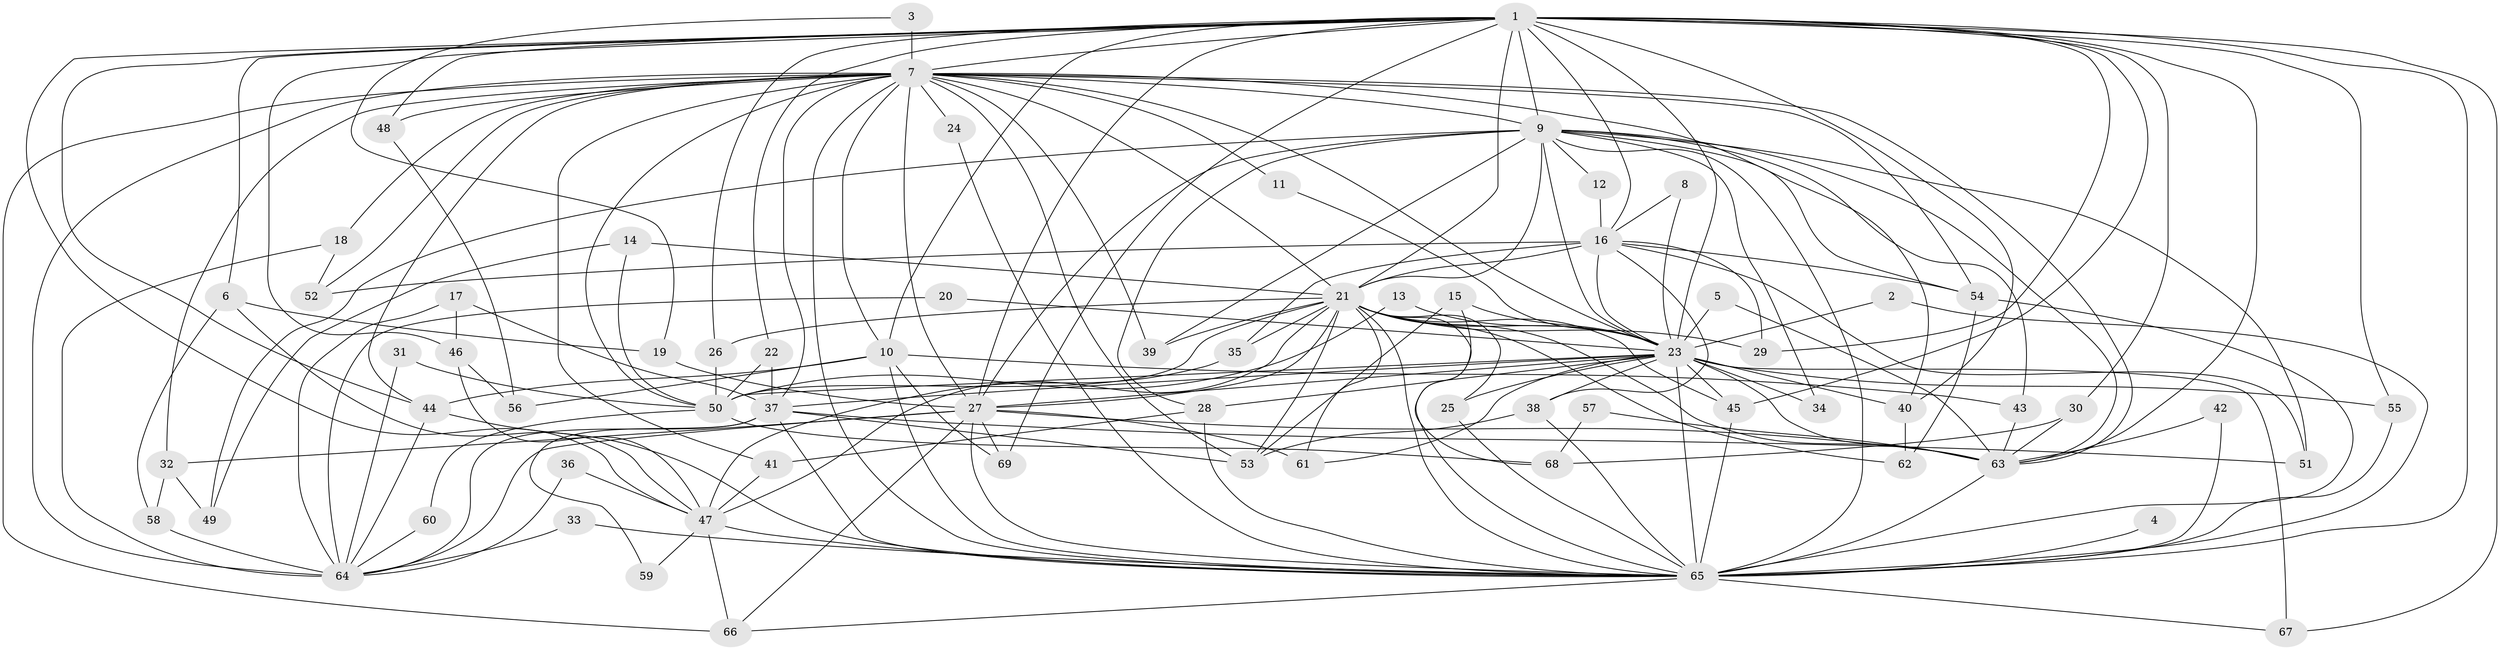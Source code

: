 // original degree distribution, {26: 0.007246376811594203, 33: 0.007246376811594203, 22: 0.007246376811594203, 17: 0.007246376811594203, 19: 0.007246376811594203, 36: 0.007246376811594203, 16: 0.007246376811594203, 13: 0.007246376811594203, 27: 0.007246376811594203, 23: 0.007246376811594203, 12: 0.007246376811594203, 11: 0.007246376811594203, 5: 0.021739130434782608, 6: 0.007246376811594203, 2: 0.5652173913043478, 15: 0.007246376811594203, 9: 0.007246376811594203, 4: 0.09420289855072464, 3: 0.2028985507246377, 10: 0.007246376811594203}
// Generated by graph-tools (version 1.1) at 2025/01/03/09/25 03:01:29]
// undirected, 69 vertices, 190 edges
graph export_dot {
graph [start="1"]
  node [color=gray90,style=filled];
  1;
  2;
  3;
  4;
  5;
  6;
  7;
  8;
  9;
  10;
  11;
  12;
  13;
  14;
  15;
  16;
  17;
  18;
  19;
  20;
  21;
  22;
  23;
  24;
  25;
  26;
  27;
  28;
  29;
  30;
  31;
  32;
  33;
  34;
  35;
  36;
  37;
  38;
  39;
  40;
  41;
  42;
  43;
  44;
  45;
  46;
  47;
  48;
  49;
  50;
  51;
  52;
  53;
  54;
  55;
  56;
  57;
  58;
  59;
  60;
  61;
  62;
  63;
  64;
  65;
  66;
  67;
  68;
  69;
  1 -- 6 [weight=2.0];
  1 -- 7 [weight=4.0];
  1 -- 9 [weight=2.0];
  1 -- 10 [weight=1.0];
  1 -- 16 [weight=1.0];
  1 -- 21 [weight=3.0];
  1 -- 22 [weight=1.0];
  1 -- 23 [weight=4.0];
  1 -- 26 [weight=1.0];
  1 -- 27 [weight=2.0];
  1 -- 29 [weight=1.0];
  1 -- 30 [weight=1.0];
  1 -- 40 [weight=1.0];
  1 -- 44 [weight=1.0];
  1 -- 45 [weight=1.0];
  1 -- 46 [weight=1.0];
  1 -- 47 [weight=1.0];
  1 -- 48 [weight=1.0];
  1 -- 55 [weight=1.0];
  1 -- 63 [weight=2.0];
  1 -- 65 [weight=4.0];
  1 -- 67 [weight=1.0];
  1 -- 69 [weight=1.0];
  2 -- 23 [weight=1.0];
  2 -- 65 [weight=1.0];
  3 -- 7 [weight=2.0];
  3 -- 19 [weight=1.0];
  4 -- 65 [weight=1.0];
  5 -- 23 [weight=1.0];
  5 -- 63 [weight=1.0];
  6 -- 19 [weight=1.0];
  6 -- 47 [weight=1.0];
  6 -- 58 [weight=1.0];
  7 -- 9 [weight=2.0];
  7 -- 10 [weight=1.0];
  7 -- 11 [weight=1.0];
  7 -- 18 [weight=1.0];
  7 -- 21 [weight=2.0];
  7 -- 23 [weight=2.0];
  7 -- 24 [weight=1.0];
  7 -- 27 [weight=2.0];
  7 -- 32 [weight=1.0];
  7 -- 37 [weight=1.0];
  7 -- 39 [weight=1.0];
  7 -- 40 [weight=1.0];
  7 -- 41 [weight=1.0];
  7 -- 44 [weight=1.0];
  7 -- 48 [weight=1.0];
  7 -- 50 [weight=2.0];
  7 -- 52 [weight=1.0];
  7 -- 53 [weight=1.0];
  7 -- 54 [weight=1.0];
  7 -- 63 [weight=2.0];
  7 -- 64 [weight=3.0];
  7 -- 65 [weight=2.0];
  7 -- 66 [weight=1.0];
  8 -- 16 [weight=1.0];
  8 -- 23 [weight=1.0];
  9 -- 12 [weight=1.0];
  9 -- 21 [weight=2.0];
  9 -- 23 [weight=1.0];
  9 -- 27 [weight=1.0];
  9 -- 28 [weight=1.0];
  9 -- 34 [weight=1.0];
  9 -- 39 [weight=1.0];
  9 -- 43 [weight=1.0];
  9 -- 49 [weight=2.0];
  9 -- 51 [weight=1.0];
  9 -- 54 [weight=1.0];
  9 -- 63 [weight=1.0];
  9 -- 65 [weight=2.0];
  10 -- 43 [weight=1.0];
  10 -- 44 [weight=1.0];
  10 -- 56 [weight=1.0];
  10 -- 65 [weight=1.0];
  10 -- 69 [weight=1.0];
  11 -- 23 [weight=1.0];
  12 -- 16 [weight=1.0];
  13 -- 23 [weight=1.0];
  13 -- 50 [weight=1.0];
  14 -- 21 [weight=1.0];
  14 -- 49 [weight=1.0];
  14 -- 50 [weight=1.0];
  15 -- 23 [weight=1.0];
  15 -- 53 [weight=1.0];
  15 -- 65 [weight=1.0];
  16 -- 21 [weight=1.0];
  16 -- 23 [weight=2.0];
  16 -- 29 [weight=1.0];
  16 -- 35 [weight=1.0];
  16 -- 38 [weight=1.0];
  16 -- 51 [weight=1.0];
  16 -- 52 [weight=1.0];
  16 -- 54 [weight=1.0];
  17 -- 37 [weight=1.0];
  17 -- 46 [weight=1.0];
  17 -- 64 [weight=1.0];
  18 -- 52 [weight=1.0];
  18 -- 64 [weight=1.0];
  19 -- 27 [weight=2.0];
  20 -- 23 [weight=1.0];
  20 -- 64 [weight=1.0];
  21 -- 23 [weight=2.0];
  21 -- 25 [weight=1.0];
  21 -- 26 [weight=1.0];
  21 -- 27 [weight=1.0];
  21 -- 29 [weight=1.0];
  21 -- 35 [weight=1.0];
  21 -- 39 [weight=1.0];
  21 -- 45 [weight=1.0];
  21 -- 47 [weight=1.0];
  21 -- 50 [weight=1.0];
  21 -- 53 [weight=1.0];
  21 -- 61 [weight=1.0];
  21 -- 62 [weight=1.0];
  21 -- 63 [weight=1.0];
  21 -- 65 [weight=1.0];
  21 -- 68 [weight=1.0];
  22 -- 37 [weight=1.0];
  22 -- 50 [weight=1.0];
  23 -- 25 [weight=2.0];
  23 -- 27 [weight=1.0];
  23 -- 28 [weight=2.0];
  23 -- 34 [weight=2.0];
  23 -- 37 [weight=1.0];
  23 -- 38 [weight=1.0];
  23 -- 40 [weight=1.0];
  23 -- 45 [weight=1.0];
  23 -- 50 [weight=1.0];
  23 -- 55 [weight=1.0];
  23 -- 61 [weight=1.0];
  23 -- 63 [weight=1.0];
  23 -- 65 [weight=1.0];
  23 -- 67 [weight=2.0];
  24 -- 65 [weight=1.0];
  25 -- 65 [weight=1.0];
  26 -- 50 [weight=1.0];
  27 -- 32 [weight=1.0];
  27 -- 61 [weight=1.0];
  27 -- 63 [weight=1.0];
  27 -- 64 [weight=1.0];
  27 -- 65 [weight=1.0];
  27 -- 66 [weight=1.0];
  27 -- 69 [weight=1.0];
  28 -- 41 [weight=1.0];
  28 -- 65 [weight=1.0];
  30 -- 63 [weight=1.0];
  30 -- 68 [weight=1.0];
  31 -- 50 [weight=1.0];
  31 -- 64 [weight=1.0];
  32 -- 49 [weight=1.0];
  32 -- 58 [weight=1.0];
  33 -- 64 [weight=1.0];
  33 -- 65 [weight=1.0];
  35 -- 47 [weight=1.0];
  36 -- 47 [weight=1.0];
  36 -- 64 [weight=1.0];
  37 -- 51 [weight=1.0];
  37 -- 53 [weight=1.0];
  37 -- 59 [weight=1.0];
  37 -- 64 [weight=1.0];
  37 -- 65 [weight=1.0];
  38 -- 53 [weight=1.0];
  38 -- 65 [weight=1.0];
  40 -- 62 [weight=1.0];
  41 -- 47 [weight=1.0];
  42 -- 63 [weight=1.0];
  42 -- 65 [weight=1.0];
  43 -- 63 [weight=1.0];
  44 -- 64 [weight=1.0];
  44 -- 65 [weight=1.0];
  45 -- 65 [weight=1.0];
  46 -- 47 [weight=1.0];
  46 -- 56 [weight=1.0];
  47 -- 59 [weight=1.0];
  47 -- 65 [weight=1.0];
  47 -- 66 [weight=1.0];
  48 -- 56 [weight=1.0];
  50 -- 60 [weight=1.0];
  50 -- 68 [weight=1.0];
  54 -- 62 [weight=1.0];
  54 -- 65 [weight=1.0];
  55 -- 65 [weight=1.0];
  57 -- 63 [weight=1.0];
  57 -- 68 [weight=1.0];
  58 -- 64 [weight=1.0];
  60 -- 64 [weight=1.0];
  63 -- 65 [weight=3.0];
  65 -- 66 [weight=1.0];
  65 -- 67 [weight=1.0];
}

